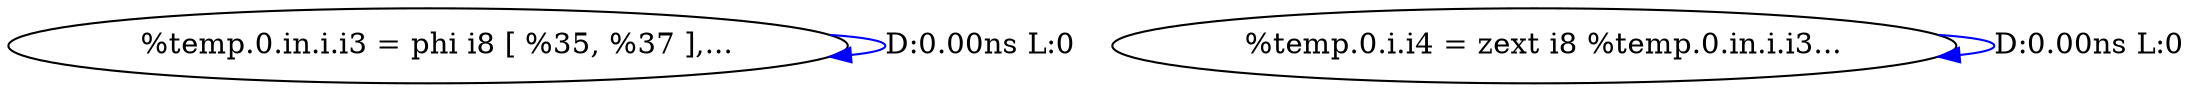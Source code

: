 digraph {
Node0x40d5900[label="  %temp.0.in.i.i3 = phi i8 [ %35, %37 ],..."];
Node0x40d5900 -> Node0x40d5900[label="D:0.00ns L:0",color=blue];
Node0x40d5a40[label="  %temp.0.i.i4 = zext i8 %temp.0.in.i.i3..."];
Node0x40d5a40 -> Node0x40d5a40[label="D:0.00ns L:0",color=blue];
}
